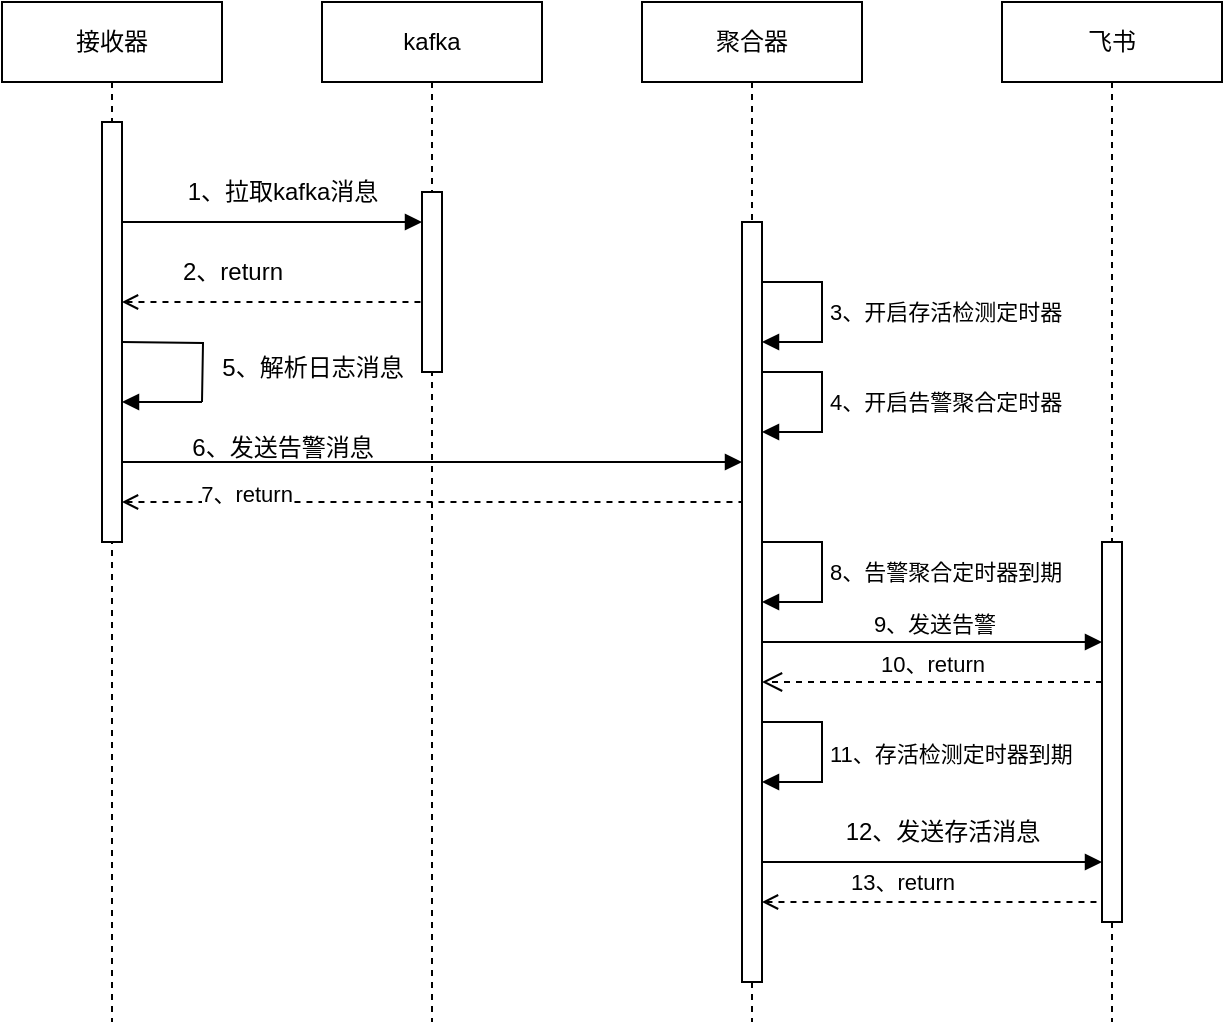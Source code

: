 <mxfile version="21.6.2" type="github">
  <diagram name="第 1 页" id="Ns3fYT7aeViZSa7-GLBh">
    <mxGraphModel dx="1735" dy="827" grid="1" gridSize="10" guides="1" tooltips="1" connect="1" arrows="1" fold="1" page="1" pageScale="1" pageWidth="827" pageHeight="1169" math="0" shadow="0">
      <root>
        <mxCell id="0" />
        <mxCell id="1" parent="0" />
        <mxCell id="n7JDqlJrEcyNx2j1ODeC-1" value="kafka" style="shape=umlLifeline;perimeter=lifelinePerimeter;whiteSpace=wrap;html=1;container=1;dropTarget=0;collapsible=0;recursiveResize=0;outlineConnect=0;portConstraint=eastwest;newEdgeStyle={&quot;edgeStyle&quot;:&quot;elbowEdgeStyle&quot;,&quot;elbow&quot;:&quot;vertical&quot;,&quot;curved&quot;:0,&quot;rounded&quot;:0};" vertex="1" parent="1">
          <mxGeometry x="260" y="50" width="110" height="510" as="geometry" />
        </mxCell>
        <mxCell id="n7JDqlJrEcyNx2j1ODeC-4" value="" style="html=1;points=[];perimeter=orthogonalPerimeter;outlineConnect=0;targetShapes=umlLifeline;portConstraint=eastwest;newEdgeStyle={&quot;edgeStyle&quot;:&quot;elbowEdgeStyle&quot;,&quot;elbow&quot;:&quot;vertical&quot;,&quot;curved&quot;:0,&quot;rounded&quot;:0};" vertex="1" parent="n7JDqlJrEcyNx2j1ODeC-1">
          <mxGeometry x="50" y="95" width="10" height="90" as="geometry" />
        </mxCell>
        <mxCell id="n7JDqlJrEcyNx2j1ODeC-2" value="接收器" style="shape=umlLifeline;perimeter=lifelinePerimeter;whiteSpace=wrap;html=1;container=1;dropTarget=0;collapsible=0;recursiveResize=0;outlineConnect=0;portConstraint=eastwest;newEdgeStyle={&quot;edgeStyle&quot;:&quot;elbowEdgeStyle&quot;,&quot;elbow&quot;:&quot;vertical&quot;,&quot;curved&quot;:0,&quot;rounded&quot;:0};" vertex="1" parent="1">
          <mxGeometry x="100" y="50" width="110" height="510" as="geometry" />
        </mxCell>
        <mxCell id="n7JDqlJrEcyNx2j1ODeC-5" value="" style="html=1;points=[];perimeter=orthogonalPerimeter;outlineConnect=0;targetShapes=umlLifeline;portConstraint=eastwest;newEdgeStyle={&quot;edgeStyle&quot;:&quot;elbowEdgeStyle&quot;,&quot;elbow&quot;:&quot;vertical&quot;,&quot;curved&quot;:0,&quot;rounded&quot;:0};" vertex="1" parent="n7JDqlJrEcyNx2j1ODeC-2">
          <mxGeometry x="50" y="60" width="10" height="210" as="geometry" />
        </mxCell>
        <mxCell id="n7JDqlJrEcyNx2j1ODeC-10" value="" style="endArrow=block;endFill=1;endSize=6;html=1;rounded=0;" edge="1" parent="1">
          <mxGeometry width="160" relative="1" as="geometry">
            <mxPoint x="160" y="160" as="sourcePoint" />
            <mxPoint x="310" y="160" as="targetPoint" />
          </mxGeometry>
        </mxCell>
        <mxCell id="n7JDqlJrEcyNx2j1ODeC-11" value="1、拉取kafka消息" style="text;html=1;align=center;verticalAlign=middle;resizable=0;points=[];autosize=1;strokeColor=none;fillColor=none;" vertex="1" parent="1">
          <mxGeometry x="180" y="130" width="120" height="30" as="geometry" />
        </mxCell>
        <mxCell id="n7JDqlJrEcyNx2j1ODeC-12" value="" style="endArrow=none;endFill=0;endSize=12;html=1;rounded=0;dashed=1;startArrow=open;startFill=0;" edge="1" parent="1">
          <mxGeometry width="160" relative="1" as="geometry">
            <mxPoint x="160" y="200" as="sourcePoint" />
            <mxPoint x="310" y="200" as="targetPoint" />
          </mxGeometry>
        </mxCell>
        <mxCell id="n7JDqlJrEcyNx2j1ODeC-13" value="2、return" style="text;html=1;align=center;verticalAlign=middle;resizable=0;points=[];autosize=1;strokeColor=none;fillColor=none;" vertex="1" parent="1">
          <mxGeometry x="180" y="170" width="70" height="30" as="geometry" />
        </mxCell>
        <mxCell id="n7JDqlJrEcyNx2j1ODeC-17" value="" style="endArrow=none;endFill=0;endSize=12;html=1;rounded=0;edgeStyle=orthogonalEdgeStyle;" edge="1" parent="1">
          <mxGeometry width="160" relative="1" as="geometry">
            <mxPoint x="160" y="220" as="sourcePoint" />
            <mxPoint x="200" y="250" as="targetPoint" />
          </mxGeometry>
        </mxCell>
        <mxCell id="n7JDqlJrEcyNx2j1ODeC-18" value="" style="endArrow=none;endFill=0;endSize=12;html=1;rounded=0;startArrow=block;startFill=1;" edge="1" parent="1">
          <mxGeometry width="160" relative="1" as="geometry">
            <mxPoint x="160" y="250" as="sourcePoint" />
            <mxPoint x="200" y="250" as="targetPoint" />
          </mxGeometry>
        </mxCell>
        <mxCell id="n7JDqlJrEcyNx2j1ODeC-19" value="5、解析日志消息" style="text;html=1;align=center;verticalAlign=middle;resizable=0;points=[];autosize=1;strokeColor=none;fillColor=none;" vertex="1" parent="1">
          <mxGeometry x="200" y="218" width="110" height="30" as="geometry" />
        </mxCell>
        <mxCell id="n7JDqlJrEcyNx2j1ODeC-23" value="聚合器" style="shape=umlLifeline;perimeter=lifelinePerimeter;whiteSpace=wrap;html=1;container=1;dropTarget=0;collapsible=0;recursiveResize=0;outlineConnect=0;portConstraint=eastwest;newEdgeStyle={&quot;edgeStyle&quot;:&quot;elbowEdgeStyle&quot;,&quot;elbow&quot;:&quot;vertical&quot;,&quot;curved&quot;:0,&quot;rounded&quot;:0};" vertex="1" parent="1">
          <mxGeometry x="420" y="50" width="110" height="510" as="geometry" />
        </mxCell>
        <mxCell id="n7JDqlJrEcyNx2j1ODeC-27" value="" style="html=1;points=[];perimeter=orthogonalPerimeter;outlineConnect=0;targetShapes=umlLifeline;portConstraint=eastwest;newEdgeStyle={&quot;edgeStyle&quot;:&quot;elbowEdgeStyle&quot;,&quot;elbow&quot;:&quot;vertical&quot;,&quot;curved&quot;:0,&quot;rounded&quot;:0};" vertex="1" parent="n7JDqlJrEcyNx2j1ODeC-23">
          <mxGeometry x="50" y="110" width="10" height="380" as="geometry" />
        </mxCell>
        <mxCell id="n7JDqlJrEcyNx2j1ODeC-28" value="4、开启告警聚合定时器" style="html=1;align=left;spacingLeft=2;endArrow=block;rounded=0;edgeStyle=orthogonalEdgeStyle;curved=0;rounded=0;" edge="1" target="n7JDqlJrEcyNx2j1ODeC-27" parent="n7JDqlJrEcyNx2j1ODeC-23">
          <mxGeometry relative="1" as="geometry">
            <mxPoint x="60" y="185" as="sourcePoint" />
            <Array as="points">
              <mxPoint x="90" y="185" />
              <mxPoint x="90" y="215" />
            </Array>
            <mxPoint as="offset" />
          </mxGeometry>
        </mxCell>
        <mxCell id="n7JDqlJrEcyNx2j1ODeC-31" value="3、开启存活检测定时器" style="html=1;align=left;spacingLeft=2;endArrow=block;rounded=0;edgeStyle=orthogonalEdgeStyle;curved=0;rounded=0;" edge="1" parent="n7JDqlJrEcyNx2j1ODeC-23">
          <mxGeometry relative="1" as="geometry">
            <mxPoint x="60" y="140" as="sourcePoint" />
            <Array as="points">
              <mxPoint x="90" y="140" />
              <mxPoint x="90" y="170" />
            </Array>
            <mxPoint x="60" y="170" as="targetPoint" />
            <mxPoint as="offset" />
          </mxGeometry>
        </mxCell>
        <mxCell id="n7JDqlJrEcyNx2j1ODeC-29" value="" style="endArrow=block;endFill=1;endSize=6;html=1;rounded=0;" edge="1" parent="1">
          <mxGeometry width="160" relative="1" as="geometry">
            <mxPoint x="160" y="280" as="sourcePoint" />
            <mxPoint x="470" y="280" as="targetPoint" />
          </mxGeometry>
        </mxCell>
        <mxCell id="n7JDqlJrEcyNx2j1ODeC-30" value="6、发送告警消息" style="text;html=1;align=center;verticalAlign=middle;resizable=0;points=[];autosize=1;strokeColor=none;fillColor=none;" vertex="1" parent="1">
          <mxGeometry x="185" y="258" width="110" height="30" as="geometry" />
        </mxCell>
        <mxCell id="n7JDqlJrEcyNx2j1ODeC-32" value="飞书" style="shape=umlLifeline;perimeter=lifelinePerimeter;whiteSpace=wrap;html=1;container=1;dropTarget=0;collapsible=0;recursiveResize=0;outlineConnect=0;portConstraint=eastwest;newEdgeStyle={&quot;edgeStyle&quot;:&quot;elbowEdgeStyle&quot;,&quot;elbow&quot;:&quot;vertical&quot;,&quot;curved&quot;:0,&quot;rounded&quot;:0};" vertex="1" parent="1">
          <mxGeometry x="600" y="50" width="110" height="510" as="geometry" />
        </mxCell>
        <mxCell id="n7JDqlJrEcyNx2j1ODeC-33" value="" style="html=1;points=[];perimeter=orthogonalPerimeter;outlineConnect=0;targetShapes=umlLifeline;portConstraint=eastwest;newEdgeStyle={&quot;edgeStyle&quot;:&quot;elbowEdgeStyle&quot;,&quot;elbow&quot;:&quot;vertical&quot;,&quot;curved&quot;:0,&quot;rounded&quot;:0};" vertex="1" parent="n7JDqlJrEcyNx2j1ODeC-32">
          <mxGeometry x="50" y="270" width="10" height="190" as="geometry" />
        </mxCell>
        <mxCell id="n7JDqlJrEcyNx2j1ODeC-36" value="8、告警聚合定时器到期" style="html=1;align=left;spacingLeft=2;endArrow=block;rounded=0;edgeStyle=orthogonalEdgeStyle;curved=0;rounded=0;" edge="1" parent="1">
          <mxGeometry relative="1" as="geometry">
            <mxPoint x="480" y="320" as="sourcePoint" />
            <Array as="points">
              <mxPoint x="510" y="320" />
              <mxPoint x="510" y="350" />
            </Array>
            <mxPoint x="480" y="350.0" as="targetPoint" />
            <mxPoint as="offset" />
          </mxGeometry>
        </mxCell>
        <mxCell id="n7JDqlJrEcyNx2j1ODeC-34" value="9、发送告警" style="html=1;verticalAlign=bottom;endArrow=block;edgeStyle=elbowEdgeStyle;elbow=vertical;curved=0;rounded=0;" edge="1" parent="1">
          <mxGeometry x="0.008" relative="1" as="geometry">
            <mxPoint x="480" y="370" as="sourcePoint" />
            <mxPoint x="650" y="370" as="targetPoint" />
            <mxPoint as="offset" />
          </mxGeometry>
        </mxCell>
        <mxCell id="n7JDqlJrEcyNx2j1ODeC-35" value="10、return" style="html=1;verticalAlign=bottom;endArrow=open;dashed=1;endSize=8;edgeStyle=elbowEdgeStyle;elbow=vertical;curved=0;rounded=0;" edge="1" parent="1">
          <mxGeometry x="0.003" relative="1" as="geometry">
            <mxPoint x="480" y="389.996" as="targetPoint" />
            <mxPoint x="650" y="389.996" as="sourcePoint" />
            <mxPoint as="offset" />
          </mxGeometry>
        </mxCell>
        <mxCell id="n7JDqlJrEcyNx2j1ODeC-37" value="11、存活检测定时器到期" style="html=1;align=left;spacingLeft=2;endArrow=block;rounded=0;edgeStyle=orthogonalEdgeStyle;curved=0;rounded=0;" edge="1" parent="1">
          <mxGeometry x="0.016" relative="1" as="geometry">
            <mxPoint x="480" y="410" as="sourcePoint" />
            <Array as="points">
              <mxPoint x="510" y="410" />
              <mxPoint x="510" y="440" />
            </Array>
            <mxPoint x="480" y="440" as="targetPoint" />
            <mxPoint as="offset" />
          </mxGeometry>
        </mxCell>
        <mxCell id="n7JDqlJrEcyNx2j1ODeC-38" value="" style="endArrow=block;endFill=1;endSize=6;html=1;rounded=0;" edge="1" parent="1">
          <mxGeometry width="160" relative="1" as="geometry">
            <mxPoint x="480" y="480" as="sourcePoint" />
            <mxPoint x="650" y="480" as="targetPoint" />
          </mxGeometry>
        </mxCell>
        <mxCell id="n7JDqlJrEcyNx2j1ODeC-39" value="12、发送存活消息" style="text;html=1;align=center;verticalAlign=middle;resizable=0;points=[];autosize=1;strokeColor=none;fillColor=none;" vertex="1" parent="1">
          <mxGeometry x="510" y="450" width="120" height="30" as="geometry" />
        </mxCell>
        <mxCell id="n7JDqlJrEcyNx2j1ODeC-40" value="" style="endArrow=none;endFill=0;endSize=12;html=1;rounded=0;dashed=1;startArrow=open;startFill=0;" edge="1" parent="1" source="n7JDqlJrEcyNx2j1ODeC-5">
          <mxGeometry width="160" relative="1" as="geometry">
            <mxPoint x="310" y="300" as="sourcePoint" />
            <mxPoint x="470" y="300" as="targetPoint" />
          </mxGeometry>
        </mxCell>
        <mxCell id="n7JDqlJrEcyNx2j1ODeC-41" value="7、return" style="edgeLabel;html=1;align=center;verticalAlign=middle;resizable=0;points=[];" vertex="1" connectable="0" parent="n7JDqlJrEcyNx2j1ODeC-40">
          <mxGeometry x="-0.609" y="4" relative="1" as="geometry">
            <mxPoint x="1" as="offset" />
          </mxGeometry>
        </mxCell>
        <mxCell id="n7JDqlJrEcyNx2j1ODeC-42" value="" style="endArrow=none;endFill=0;endSize=12;html=1;rounded=0;dashed=1;startArrow=open;startFill=0;" edge="1" parent="1" source="n7JDqlJrEcyNx2j1ODeC-27">
          <mxGeometry width="160" relative="1" as="geometry">
            <mxPoint x="490" y="500" as="sourcePoint" />
            <mxPoint x="650" y="500" as="targetPoint" />
          </mxGeometry>
        </mxCell>
        <mxCell id="n7JDqlJrEcyNx2j1ODeC-43" value="13、return" style="edgeLabel;html=1;align=center;verticalAlign=middle;resizable=0;points=[];" vertex="1" connectable="0" parent="n7JDqlJrEcyNx2j1ODeC-42">
          <mxGeometry x="-0.304" y="4" relative="1" as="geometry">
            <mxPoint x="11" y="-6" as="offset" />
          </mxGeometry>
        </mxCell>
      </root>
    </mxGraphModel>
  </diagram>
</mxfile>
